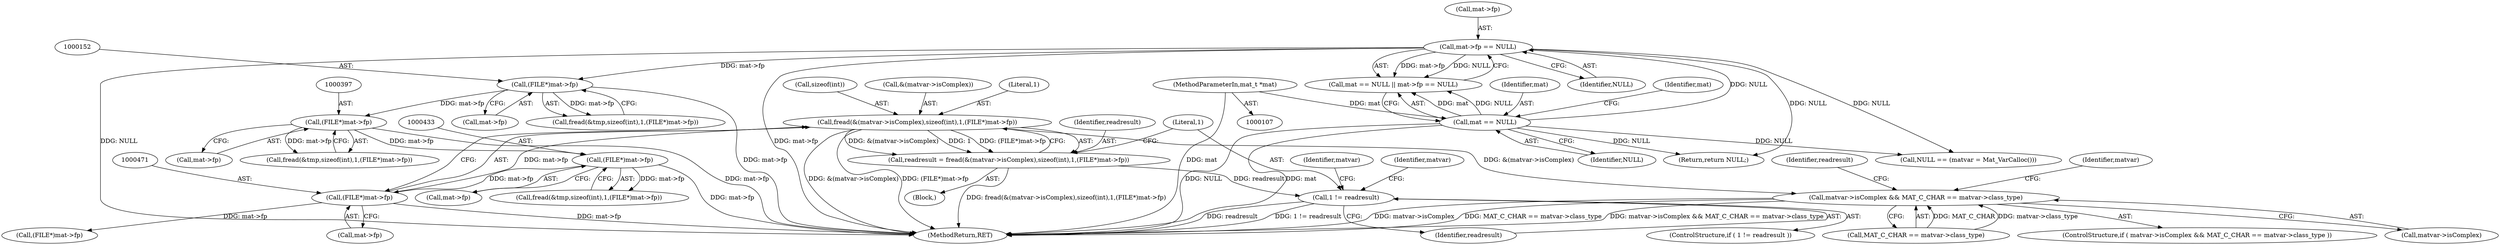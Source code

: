 digraph "0_matio_651a8e28099edb5fbb9e4e1d4d3238848f446c9a@API" {
"1000462" [label="(Call,fread(&(matvar->isComplex),sizeof(int),1,(FILE*)mat->fp))"];
"1000470" [label="(Call,(FILE*)mat->fp)"];
"1000432" [label="(Call,(FILE*)mat->fp)"];
"1000396" [label="(Call,(FILE*)mat->fp)"];
"1000151" [label="(Call,(FILE*)mat->fp)"];
"1000127" [label="(Call,mat->fp == NULL)"];
"1000124" [label="(Call,mat == NULL)"];
"1000108" [label="(MethodParameterIn,mat_t *mat)"];
"1000460" [label="(Call,readresult = fread(&(matvar->isComplex),sizeof(int),1,(FILE*)mat->fp))"];
"1000476" [label="(Call,1 != readresult)"];
"1000485" [label="(Call,matvar->isComplex && MAT_C_CHAR == matvar->class_type)"];
"1000461" [label="(Identifier,readresult)"];
"1000477" [label="(Literal,1)"];
"1000470" [label="(Call,(FILE*)mat->fp)"];
"1000153" [label="(Call,mat->fp)"];
"1000151" [label="(Call,(FILE*)mat->fp)"];
"1000484" [label="(ControlStructure,if ( matvar->isComplex && MAT_C_CHAR == matvar->class_type ))"];
"1000469" [label="(Literal,1)"];
"1000486" [label="(Call,matvar->isComplex)"];
"1000467" [label="(Call,sizeof(int))"];
"1000485" [label="(Call,matvar->isComplex && MAT_C_CHAR == matvar->class_type)"];
"1000472" [label="(Call,mat->fp)"];
"1000496" [label="(Identifier,matvar)"];
"1000390" [label="(Call,fread(&tmp,sizeof(int),1,(FILE*)mat->fp))"];
"1000108" [label="(MethodParameterIn,mat_t *mat)"];
"1000500" [label="(Identifier,readresult)"];
"1000507" [label="(Call,(FILE*)mat->fp)"];
"1000127" [label="(Call,mat->fp == NULL)"];
"1000131" [label="(Identifier,NULL)"];
"1000460" [label="(Call,readresult = fread(&(matvar->isComplex),sizeof(int),1,(FILE*)mat->fp))"];
"1000434" [label="(Call,mat->fp)"];
"1000487" [label="(Identifier,matvar)"];
"1000478" [label="(Identifier,readresult)"];
"1000665" [label="(MethodReturn,RET)"];
"1000462" [label="(Call,fread(&(matvar->isComplex),sizeof(int),1,(FILE*)mat->fp))"];
"1000126" [label="(Identifier,NULL)"];
"1000128" [label="(Call,mat->fp)"];
"1000145" [label="(Call,fread(&tmp,sizeof(int),1,(FILE*)mat->fp))"];
"1000125" [label="(Identifier,mat)"];
"1000129" [label="(Identifier,mat)"];
"1000489" [label="(Call,MAT_C_CHAR == matvar->class_type)"];
"1000398" [label="(Call,mat->fp)"];
"1000123" [label="(Call,mat == NULL || mat->fp == NULL)"];
"1000432" [label="(Call,(FILE*)mat->fp)"];
"1000124" [label="(Call,mat == NULL)"];
"1000136" [label="(Call,NULL == (matvar = Mat_VarCalloc()))"];
"1000476" [label="(Call,1 != readresult)"];
"1000475" [label="(ControlStructure,if ( 1 != readresult ))"];
"1000396" [label="(Call,(FILE*)mat->fp)"];
"1000426" [label="(Call,fread(&tmp,sizeof(int),1,(FILE*)mat->fp))"];
"1000481" [label="(Identifier,matvar)"];
"1000132" [label="(Return,return NULL;)"];
"1000109" [label="(Block,)"];
"1000463" [label="(Call,&(matvar->isComplex))"];
"1000462" -> "1000460"  [label="AST: "];
"1000462" -> "1000470"  [label="CFG: "];
"1000463" -> "1000462"  [label="AST: "];
"1000467" -> "1000462"  [label="AST: "];
"1000469" -> "1000462"  [label="AST: "];
"1000470" -> "1000462"  [label="AST: "];
"1000460" -> "1000462"  [label="CFG: "];
"1000462" -> "1000665"  [label="DDG: &(matvar->isComplex)"];
"1000462" -> "1000665"  [label="DDG: (FILE*)mat->fp"];
"1000462" -> "1000460"  [label="DDG: &(matvar->isComplex)"];
"1000462" -> "1000460"  [label="DDG: 1"];
"1000462" -> "1000460"  [label="DDG: (FILE*)mat->fp"];
"1000470" -> "1000462"  [label="DDG: mat->fp"];
"1000462" -> "1000485"  [label="DDG: &(matvar->isComplex)"];
"1000470" -> "1000472"  [label="CFG: "];
"1000471" -> "1000470"  [label="AST: "];
"1000472" -> "1000470"  [label="AST: "];
"1000470" -> "1000665"  [label="DDG: mat->fp"];
"1000432" -> "1000470"  [label="DDG: mat->fp"];
"1000470" -> "1000507"  [label="DDG: mat->fp"];
"1000432" -> "1000426"  [label="AST: "];
"1000432" -> "1000434"  [label="CFG: "];
"1000433" -> "1000432"  [label="AST: "];
"1000434" -> "1000432"  [label="AST: "];
"1000426" -> "1000432"  [label="CFG: "];
"1000432" -> "1000665"  [label="DDG: mat->fp"];
"1000432" -> "1000426"  [label="DDG: mat->fp"];
"1000396" -> "1000432"  [label="DDG: mat->fp"];
"1000396" -> "1000390"  [label="AST: "];
"1000396" -> "1000398"  [label="CFG: "];
"1000397" -> "1000396"  [label="AST: "];
"1000398" -> "1000396"  [label="AST: "];
"1000390" -> "1000396"  [label="CFG: "];
"1000396" -> "1000665"  [label="DDG: mat->fp"];
"1000396" -> "1000390"  [label="DDG: mat->fp"];
"1000151" -> "1000396"  [label="DDG: mat->fp"];
"1000151" -> "1000145"  [label="AST: "];
"1000151" -> "1000153"  [label="CFG: "];
"1000152" -> "1000151"  [label="AST: "];
"1000153" -> "1000151"  [label="AST: "];
"1000145" -> "1000151"  [label="CFG: "];
"1000151" -> "1000665"  [label="DDG: mat->fp"];
"1000151" -> "1000145"  [label="DDG: mat->fp"];
"1000127" -> "1000151"  [label="DDG: mat->fp"];
"1000127" -> "1000123"  [label="AST: "];
"1000127" -> "1000131"  [label="CFG: "];
"1000128" -> "1000127"  [label="AST: "];
"1000131" -> "1000127"  [label="AST: "];
"1000123" -> "1000127"  [label="CFG: "];
"1000127" -> "1000665"  [label="DDG: mat->fp"];
"1000127" -> "1000665"  [label="DDG: NULL"];
"1000127" -> "1000123"  [label="DDG: mat->fp"];
"1000127" -> "1000123"  [label="DDG: NULL"];
"1000124" -> "1000127"  [label="DDG: NULL"];
"1000127" -> "1000132"  [label="DDG: NULL"];
"1000127" -> "1000136"  [label="DDG: NULL"];
"1000124" -> "1000123"  [label="AST: "];
"1000124" -> "1000126"  [label="CFG: "];
"1000125" -> "1000124"  [label="AST: "];
"1000126" -> "1000124"  [label="AST: "];
"1000129" -> "1000124"  [label="CFG: "];
"1000123" -> "1000124"  [label="CFG: "];
"1000124" -> "1000665"  [label="DDG: NULL"];
"1000124" -> "1000665"  [label="DDG: mat"];
"1000124" -> "1000123"  [label="DDG: mat"];
"1000124" -> "1000123"  [label="DDG: NULL"];
"1000108" -> "1000124"  [label="DDG: mat"];
"1000124" -> "1000132"  [label="DDG: NULL"];
"1000124" -> "1000136"  [label="DDG: NULL"];
"1000108" -> "1000107"  [label="AST: "];
"1000108" -> "1000665"  [label="DDG: mat"];
"1000460" -> "1000109"  [label="AST: "];
"1000461" -> "1000460"  [label="AST: "];
"1000477" -> "1000460"  [label="CFG: "];
"1000460" -> "1000665"  [label="DDG: fread(&(matvar->isComplex),sizeof(int),1,(FILE*)mat->fp)"];
"1000460" -> "1000476"  [label="DDG: readresult"];
"1000476" -> "1000475"  [label="AST: "];
"1000476" -> "1000478"  [label="CFG: "];
"1000477" -> "1000476"  [label="AST: "];
"1000478" -> "1000476"  [label="AST: "];
"1000481" -> "1000476"  [label="CFG: "];
"1000487" -> "1000476"  [label="CFG: "];
"1000476" -> "1000665"  [label="DDG: 1 != readresult"];
"1000476" -> "1000665"  [label="DDG: readresult"];
"1000485" -> "1000484"  [label="AST: "];
"1000485" -> "1000486"  [label="CFG: "];
"1000485" -> "1000489"  [label="CFG: "];
"1000486" -> "1000485"  [label="AST: "];
"1000489" -> "1000485"  [label="AST: "];
"1000496" -> "1000485"  [label="CFG: "];
"1000500" -> "1000485"  [label="CFG: "];
"1000485" -> "1000665"  [label="DDG: matvar->isComplex"];
"1000485" -> "1000665"  [label="DDG: MAT_C_CHAR == matvar->class_type"];
"1000485" -> "1000665"  [label="DDG: matvar->isComplex && MAT_C_CHAR == matvar->class_type"];
"1000489" -> "1000485"  [label="DDG: MAT_C_CHAR"];
"1000489" -> "1000485"  [label="DDG: matvar->class_type"];
}
